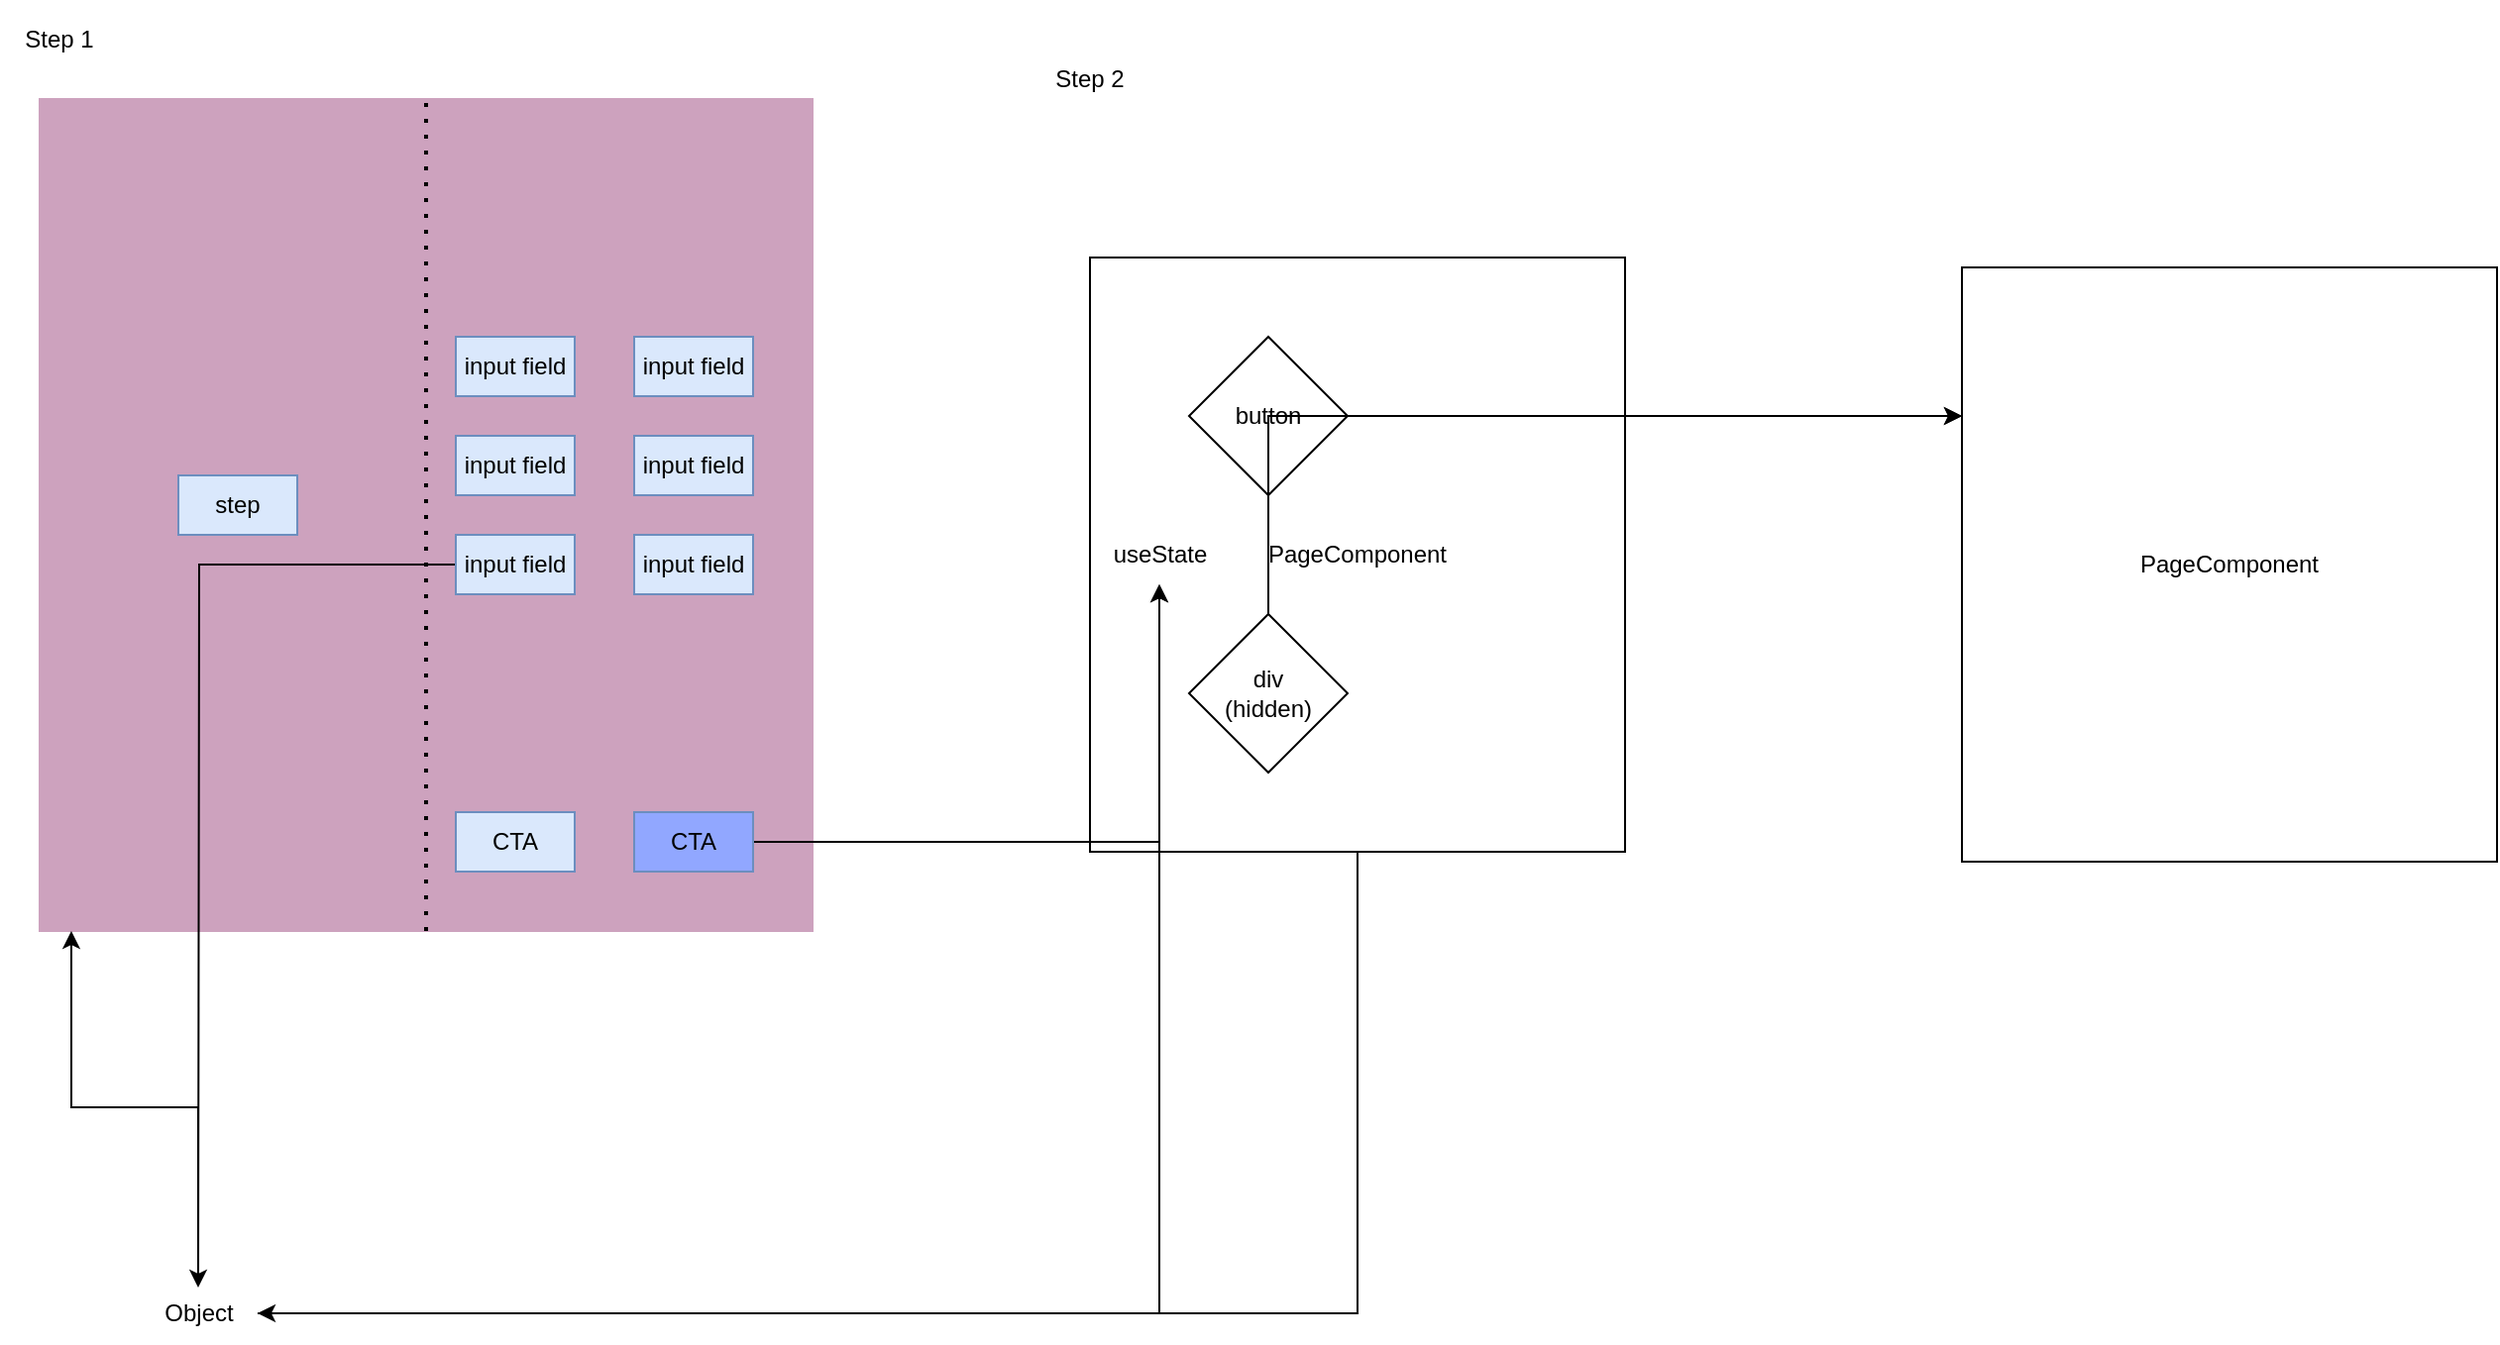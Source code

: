 <mxfile version="23.0.2" type="github">
  <diagram name="Page-1" id="enJYUhHLWUeoJ7MYWwsA">
    <mxGraphModel dx="1246" dy="1236" grid="1" gridSize="10" guides="1" tooltips="1" connect="1" arrows="1" fold="1" page="1" pageScale="1" pageWidth="850" pageHeight="1100" math="0" shadow="0">
      <root>
        <mxCell id="0" />
        <mxCell id="1" parent="0" />
        <mxCell id="0KPgUpHknWk_A90EB9Ez-1" value="" style="rounded=0;whiteSpace=wrap;html=1;fillColor=#CDA2BE;strokeColor=#CDA2BE;" vertex="1" parent="1">
          <mxGeometry x="150" y="190" width="390" height="420" as="geometry" />
        </mxCell>
        <mxCell id="0KPgUpHknWk_A90EB9Ez-5" value="" style="endArrow=none;dashed=1;html=1;dashPattern=1 3;strokeWidth=2;rounded=0;entryX=0.5;entryY=0;entryDx=0;entryDy=0;exitX=0.5;exitY=1;exitDx=0;exitDy=0;" edge="1" parent="1" source="0KPgUpHknWk_A90EB9Ez-1" target="0KPgUpHknWk_A90EB9Ez-1">
          <mxGeometry width="50" height="50" relative="1" as="geometry">
            <mxPoint x="400" y="650" as="sourcePoint" />
            <mxPoint x="450" y="600" as="targetPoint" />
          </mxGeometry>
        </mxCell>
        <mxCell id="0KPgUpHknWk_A90EB9Ez-6" value="step" style="text;html=1;strokeColor=#6c8ebf;fillColor=#dae8fc;align=center;verticalAlign=middle;whiteSpace=wrap;rounded=0;" vertex="1" parent="1">
          <mxGeometry x="220" y="380" width="60" height="30" as="geometry" />
        </mxCell>
        <mxCell id="0KPgUpHknWk_A90EB9Ez-7" value="input field" style="text;html=1;strokeColor=#6c8ebf;fillColor=#dae8fc;align=center;verticalAlign=middle;whiteSpace=wrap;rounded=0;" vertex="1" parent="1">
          <mxGeometry x="360" y="310" width="60" height="30" as="geometry" />
        </mxCell>
        <mxCell id="0KPgUpHknWk_A90EB9Ez-8" value="input field" style="text;html=1;strokeColor=#6c8ebf;fillColor=#dae8fc;align=center;verticalAlign=middle;whiteSpace=wrap;rounded=0;" vertex="1" parent="1">
          <mxGeometry x="450" y="310" width="60" height="30" as="geometry" />
        </mxCell>
        <mxCell id="0KPgUpHknWk_A90EB9Ez-9" value="input field" style="text;html=1;strokeColor=#6c8ebf;fillColor=#dae8fc;align=center;verticalAlign=middle;whiteSpace=wrap;rounded=0;" vertex="1" parent="1">
          <mxGeometry x="360" y="360" width="60" height="30" as="geometry" />
        </mxCell>
        <mxCell id="0KPgUpHknWk_A90EB9Ez-10" value="input field" style="text;html=1;strokeColor=#6c8ebf;fillColor=#dae8fc;align=center;verticalAlign=middle;whiteSpace=wrap;rounded=0;" vertex="1" parent="1">
          <mxGeometry x="450" y="360" width="60" height="30" as="geometry" />
        </mxCell>
        <mxCell id="0KPgUpHknWk_A90EB9Ez-16" style="edgeStyle=orthogonalEdgeStyle;rounded=0;orthogonalLoop=1;jettySize=auto;html=1;" edge="1" parent="1" source="0KPgUpHknWk_A90EB9Ez-11">
          <mxGeometry relative="1" as="geometry">
            <mxPoint x="230" y="790" as="targetPoint" />
          </mxGeometry>
        </mxCell>
        <mxCell id="0KPgUpHknWk_A90EB9Ez-11" value="input field" style="text;html=1;strokeColor=#6c8ebf;fillColor=#dae8fc;align=center;verticalAlign=middle;whiteSpace=wrap;rounded=0;" vertex="1" parent="1">
          <mxGeometry x="360" y="410" width="60" height="30" as="geometry" />
        </mxCell>
        <mxCell id="0KPgUpHknWk_A90EB9Ez-12" value="input field" style="text;html=1;strokeColor=#6c8ebf;fillColor=#dae8fc;align=center;verticalAlign=middle;whiteSpace=wrap;rounded=0;" vertex="1" parent="1">
          <mxGeometry x="450" y="410" width="60" height="30" as="geometry" />
        </mxCell>
        <mxCell id="0KPgUpHknWk_A90EB9Ez-22" style="edgeStyle=orthogonalEdgeStyle;rounded=0;orthogonalLoop=1;jettySize=auto;html=1;" edge="1" parent="1" source="0KPgUpHknWk_A90EB9Ez-13" target="0KPgUpHknWk_A90EB9Ez-20">
          <mxGeometry relative="1" as="geometry" />
        </mxCell>
        <mxCell id="0KPgUpHknWk_A90EB9Ez-13" value="CTA" style="text;html=1;strokeColor=#6c8ebf;fillColor=#91A7FF;align=center;verticalAlign=middle;whiteSpace=wrap;rounded=0;" vertex="1" parent="1">
          <mxGeometry x="450" y="550" width="60" height="30" as="geometry" />
        </mxCell>
        <mxCell id="0KPgUpHknWk_A90EB9Ez-14" value="CTA" style="text;html=1;strokeColor=#6c8ebf;fillColor=#dae8fc;align=center;verticalAlign=middle;whiteSpace=wrap;rounded=0;fontStyle=0" vertex="1" parent="1">
          <mxGeometry x="360" y="550" width="60" height="30" as="geometry" />
        </mxCell>
        <mxCell id="0KPgUpHknWk_A90EB9Ez-61" value="PageComponent" style="rounded=0;whiteSpace=wrap;html=1;fillColor=none;" vertex="1" parent="1">
          <mxGeometry x="680" y="270" width="270" height="300" as="geometry" />
        </mxCell>
        <mxCell id="0KPgUpHknWk_A90EB9Ez-21" value="" style="edgeStyle=orthogonalEdgeStyle;rounded=0;orthogonalLoop=1;jettySize=auto;html=1;" edge="1" parent="1" source="0KPgUpHknWk_A90EB9Ez-19" target="0KPgUpHknWk_A90EB9Ez-20">
          <mxGeometry relative="1" as="geometry" />
        </mxCell>
        <mxCell id="0KPgUpHknWk_A90EB9Ez-62" style="edgeStyle=orthogonalEdgeStyle;rounded=0;orthogonalLoop=1;jettySize=auto;html=1;entryX=0.5;entryY=1;entryDx=0;entryDy=0;endArrow=none;endFill=0;startArrow=classic;startFill=1;" edge="1" parent="1" source="0KPgUpHknWk_A90EB9Ez-19" target="0KPgUpHknWk_A90EB9Ez-61">
          <mxGeometry relative="1" as="geometry" />
        </mxCell>
        <mxCell id="0KPgUpHknWk_A90EB9Ez-19" value="Object" style="text;html=1;align=center;verticalAlign=middle;resizable=0;points=[];autosize=1;strokeColor=none;fillColor=none;" vertex="1" parent="1">
          <mxGeometry x="200" y="788" width="60" height="30" as="geometry" />
        </mxCell>
        <mxCell id="0KPgUpHknWk_A90EB9Ez-20" value="useState" style="text;html=1;align=center;verticalAlign=middle;resizable=0;points=[];autosize=1;strokeColor=none;fillColor=none;" vertex="1" parent="1">
          <mxGeometry x="680" y="405" width="70" height="30" as="geometry" />
        </mxCell>
        <mxCell id="0KPgUpHknWk_A90EB9Ez-23" value="Step 1" style="text;html=1;strokeColor=none;fillColor=none;align=center;verticalAlign=middle;whiteSpace=wrap;rounded=0;" vertex="1" parent="1">
          <mxGeometry x="130" y="140" width="60" height="40" as="geometry" />
        </mxCell>
        <mxCell id="0KPgUpHknWk_A90EB9Ez-58" value="Step 2" style="text;html=1;strokeColor=none;fillColor=none;align=center;verticalAlign=middle;whiteSpace=wrap;rounded=0;" vertex="1" parent="1">
          <mxGeometry x="650" y="160" width="60" height="40" as="geometry" />
        </mxCell>
        <mxCell id="0KPgUpHknWk_A90EB9Ez-64" style="edgeStyle=orthogonalEdgeStyle;rounded=0;orthogonalLoop=1;jettySize=auto;html=1;" edge="1" parent="1" source="0KPgUpHknWk_A90EB9Ez-59">
          <mxGeometry relative="1" as="geometry">
            <mxPoint x="1120" y="350" as="targetPoint" />
          </mxGeometry>
        </mxCell>
        <mxCell id="0KPgUpHknWk_A90EB9Ez-59" value="button" style="rhombus;whiteSpace=wrap;html=1;" vertex="1" parent="1">
          <mxGeometry x="730" y="310" width="80" height="80" as="geometry" />
        </mxCell>
        <mxCell id="0KPgUpHknWk_A90EB9Ez-65" style="edgeStyle=orthogonalEdgeStyle;rounded=0;orthogonalLoop=1;jettySize=auto;html=1;" edge="1" parent="1" source="0KPgUpHknWk_A90EB9Ez-60">
          <mxGeometry relative="1" as="geometry">
            <mxPoint x="1120" y="350" as="targetPoint" />
            <Array as="points">
              <mxPoint x="770" y="350" />
            </Array>
          </mxGeometry>
        </mxCell>
        <mxCell id="0KPgUpHknWk_A90EB9Ez-60" value="div&lt;br&gt;(hidden)" style="rhombus;whiteSpace=wrap;html=1;" vertex="1" parent="1">
          <mxGeometry x="730" y="450" width="80" height="80" as="geometry" />
        </mxCell>
        <mxCell id="0KPgUpHknWk_A90EB9Ez-63" style="edgeStyle=orthogonalEdgeStyle;rounded=0;orthogonalLoop=1;jettySize=auto;html=1;entryX=0.041;entryY=1;entryDx=0;entryDy=0;entryPerimeter=0;" edge="1" parent="1" source="0KPgUpHknWk_A90EB9Ez-19" target="0KPgUpHknWk_A90EB9Ez-1">
          <mxGeometry relative="1" as="geometry" />
        </mxCell>
        <mxCell id="0KPgUpHknWk_A90EB9Ez-67" value="PageComponent" style="rounded=0;whiteSpace=wrap;html=1;fillColor=none;" vertex="1" parent="1">
          <mxGeometry x="1120" y="275" width="270" height="300" as="geometry" />
        </mxCell>
      </root>
    </mxGraphModel>
  </diagram>
</mxfile>
